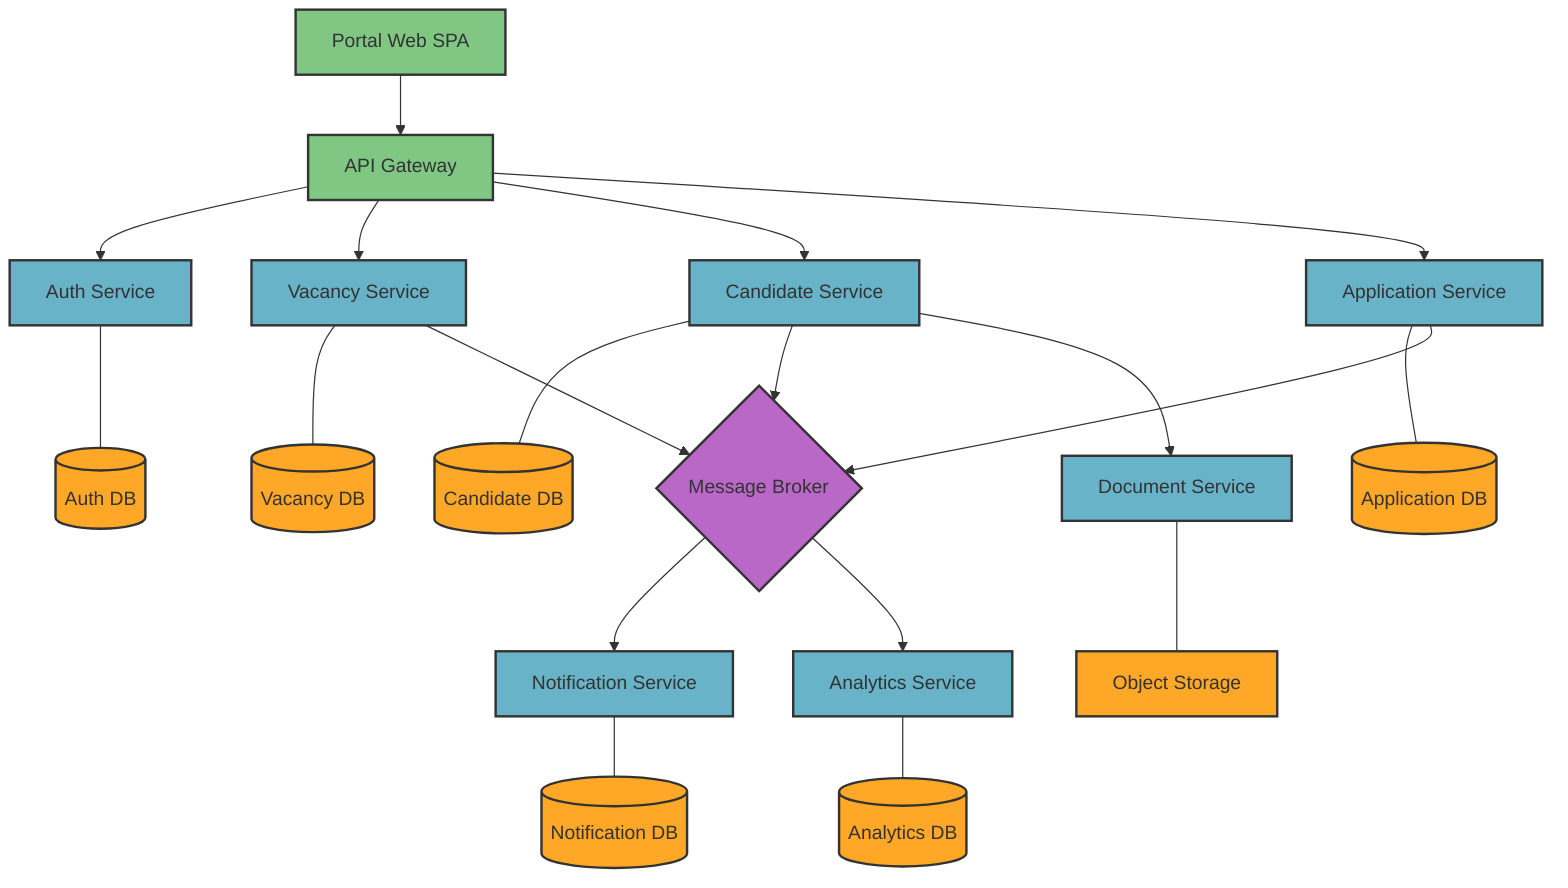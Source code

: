 graph TB
    %% Frontend y Gateway
    UI[Portal Web SPA]
    API[API Gateway]
    
    %% Servicios de Autenticación
    AUTH[Auth Service]
    DB_AUTH[(Auth DB)]
    
    %% Servicios Core
    VAC[Vacancy Service]
    DB_VAC[(Vacancy DB)]
    
    CAND[Candidate Service]
    DB_CAND[(Candidate DB)]
    
    APP[Application Service]
    DB_APP[(Application DB)]
    
    %% Servicios de Soporte
    NOTIF[Notification Service]
    DB_NOTIF[(Notification DB)]
    
    DOCS[Document Service]
    S3[Object Storage]
    
    %% Servicios de Análisis
    ANALYTICS[Analytics Service]
    DB_ANALYTICS[(Analytics DB)]
    
    %% Message Broker
    QUEUE{Message Broker}
    
    %% Conexiones Frontend
    UI --> API
    API --> AUTH
    API --> VAC
    API --> CAND
    API --> APP
    
    %% Conexiones DB
    AUTH --- DB_AUTH
    VAC --- DB_VAC
    CAND --- DB_CAND
    APP --- DB_APP
    NOTIF --- DB_NOTIF
    ANALYTICS --- DB_ANALYTICS
    
    %% Conexiones entre servicios
    VAC --> QUEUE
    CAND --> QUEUE
    APP --> QUEUE
    QUEUE --> NOTIF
    QUEUE --> ANALYTICS
    
    %% Conexiones Documentos
    DOCS --- S3
    CAND --> DOCS
    
    %% Estilos
    classDef service fill:#68B3C8,stroke:#333,stroke-width:2px;
    classDef database fill:#FFA726,stroke:#333,stroke-width:2px;
    classDef frontend fill:#81C784,stroke:#333,stroke-width:2px;
    classDef queue fill:#BA68C8,stroke:#333,stroke-width:2px;
    
    class UI,API frontend;
    class AUTH,VAC,CAND,APP,NOTIF,DOCS,ANALYTICS service;
    class DB_AUTH,DB_VAC,DB_CAND,DB_APP,DB_NOTIF,DB_ANALYTICS,S3 database;
    class QUEUE queue;